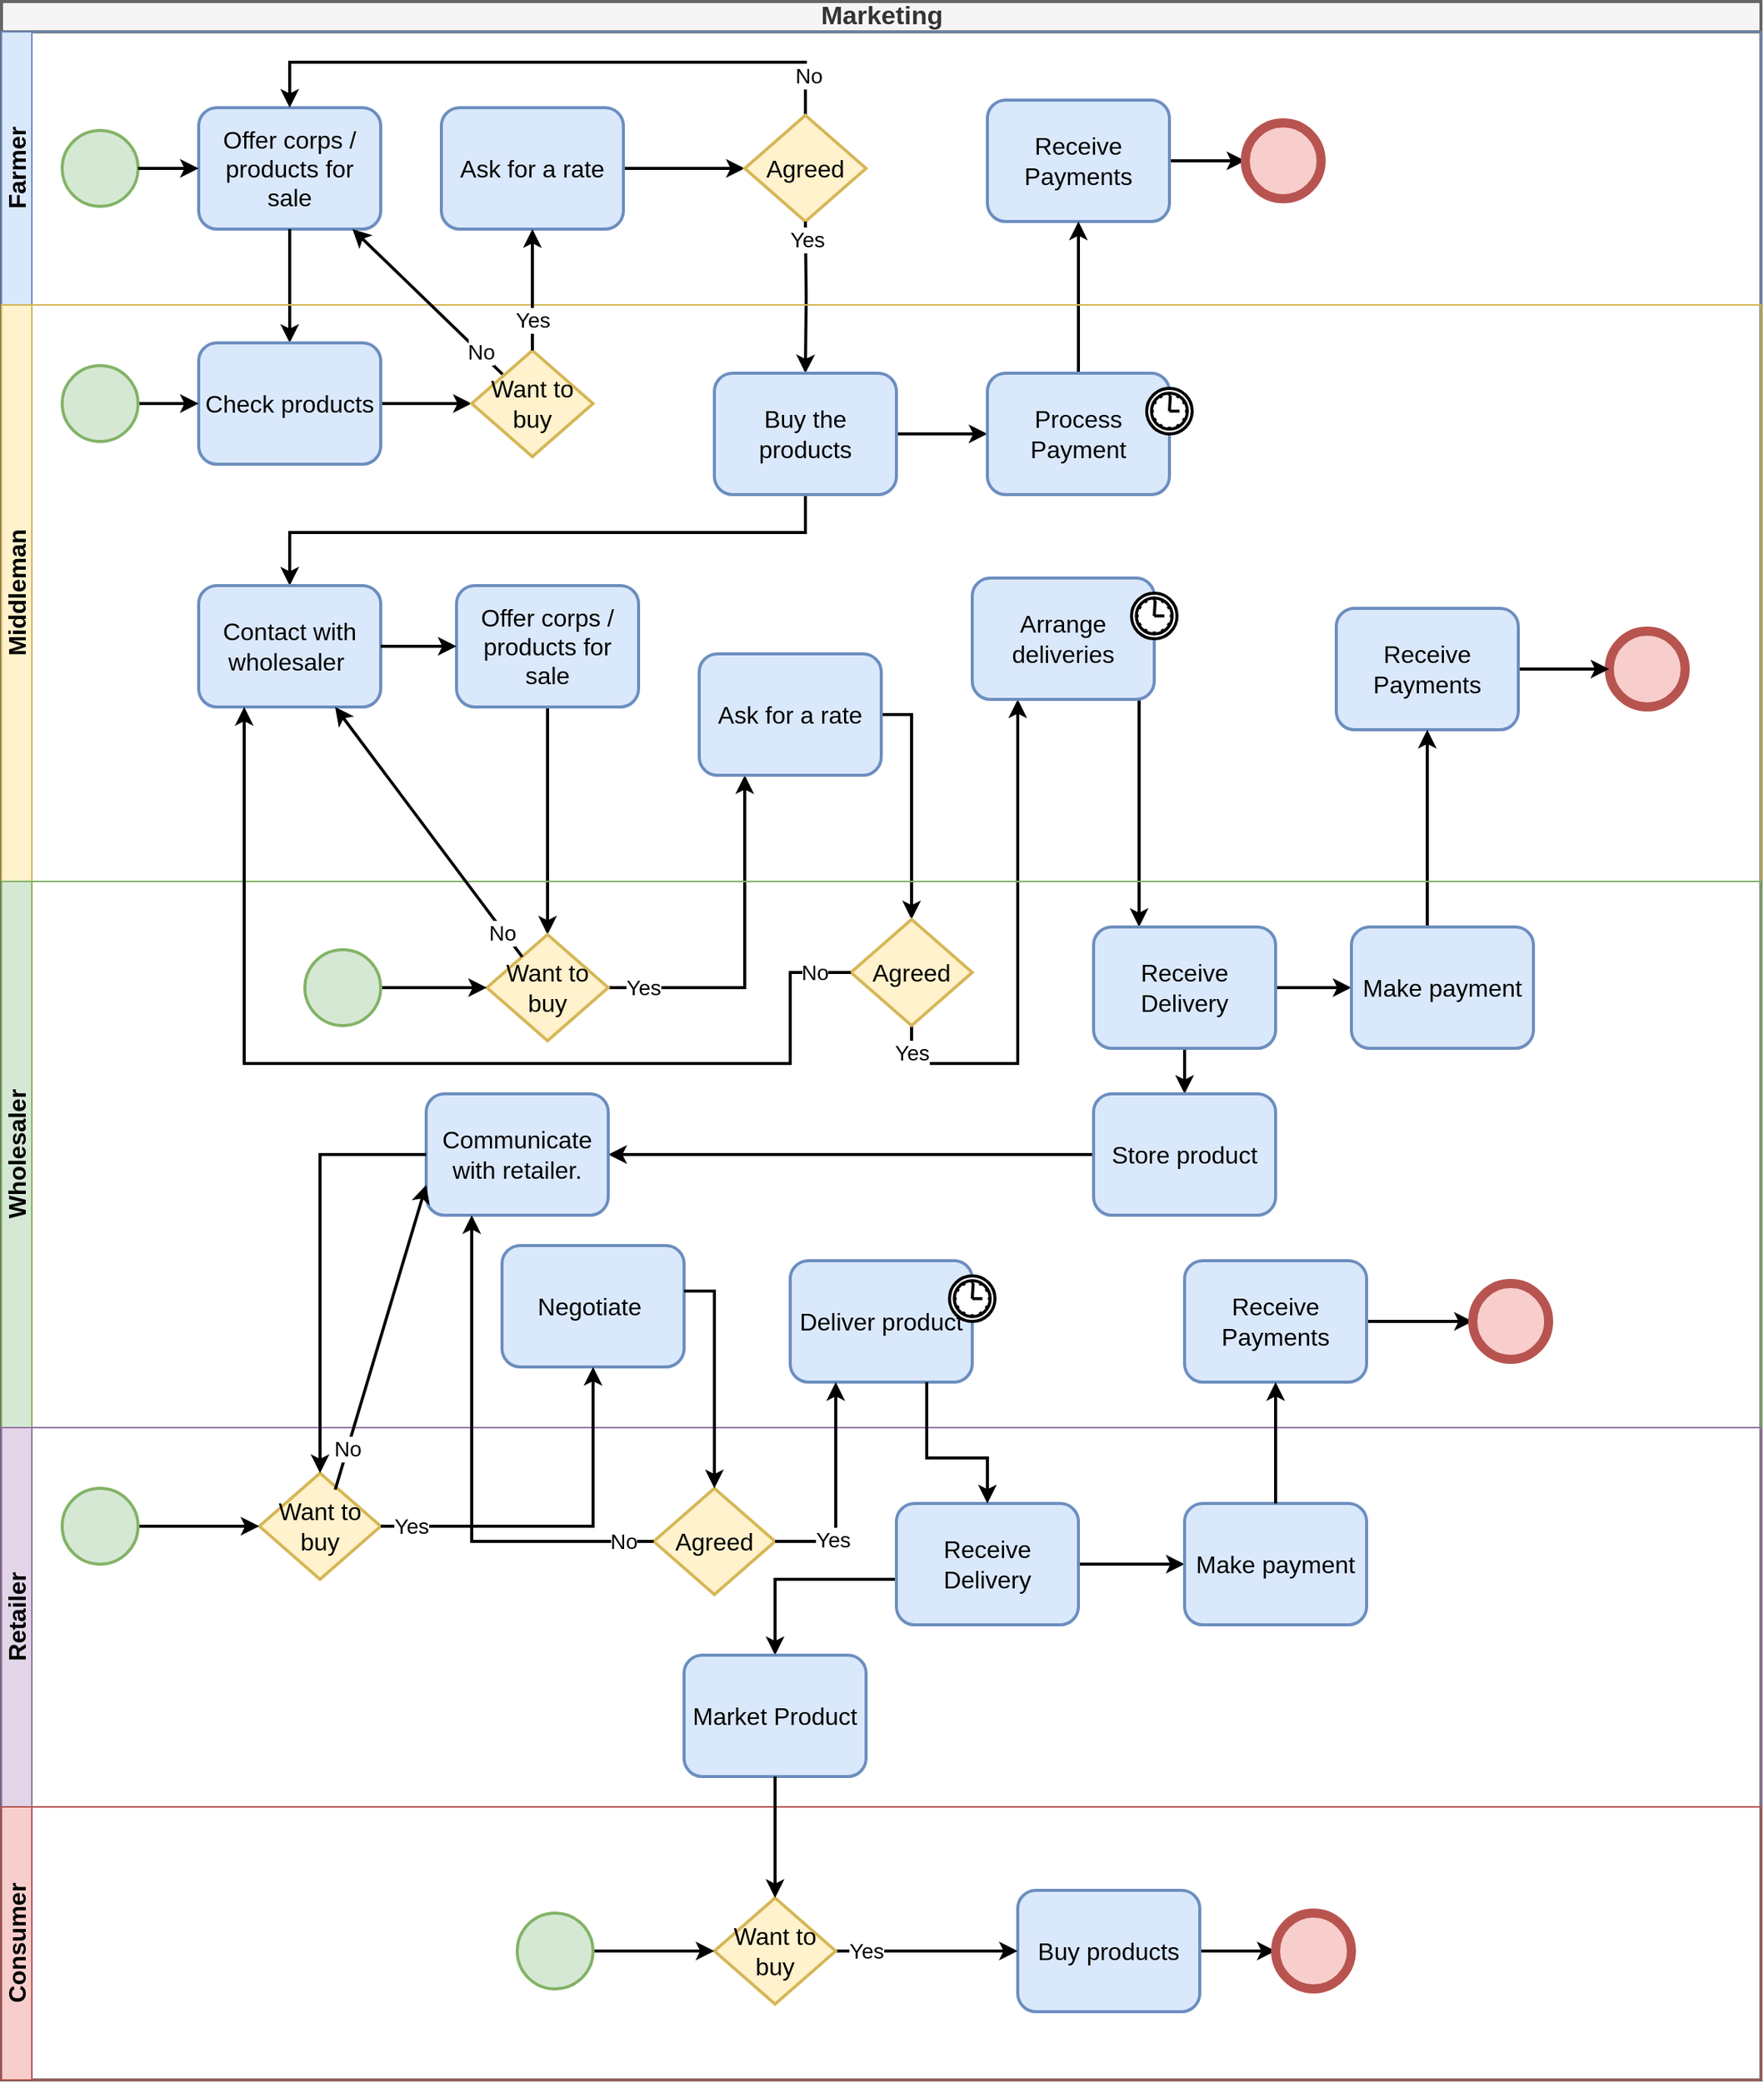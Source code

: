 <mxfile version="14.4.3" type="device"><diagram name="Page-1" id="2a216829-ef6e-dabb-86c1-c78162f3ba2b"><mxGraphModel dx="854" dy="1008" grid="1" gridSize="10" guides="1" tooltips="1" connect="1" arrows="1" fold="1" page="1" pageScale="1" pageWidth="850" pageHeight="1100" background="#ffffff" math="0" shadow="0"><root><mxCell id="0"/><mxCell id="1" parent="0"/><mxCell id="XtdyGJhc6lUdPEZVzXFs-5" value="Marketing" style="swimlane;html=1;childLayout=stackLayout;resizeParent=1;resizeParentMax=0;horizontal=1;startSize=20;horizontalStack=0;strokeWidth=2;fontSize=17;fillColor=#f5f5f5;strokeColor=#666666;fontColor=#333333;" parent="1" vertex="1"><mxGeometry x="1310" y="180" width="1160" height="1370" as="geometry"/></mxCell><mxCell id="XtdyGJhc6lUdPEZVzXFs-6" value="Farmer" style="swimlane;html=1;startSize=20;horizontal=0;fontSize=16;fillColor=#dae8fc;strokeColor=#6c8ebf;" parent="XtdyGJhc6lUdPEZVzXFs-5" vertex="1"><mxGeometry y="20" width="1160" height="180" as="geometry"/></mxCell><mxCell id="XtdyGJhc6lUdPEZVzXFs-9" value="" style="shape=mxgraph.bpmn.shape;html=1;verticalLabelPosition=bottom;labelBackgroundColor=#ffffff;verticalAlign=top;perimeter=ellipsePerimeter;outline=standard;symbol=general;fontSize=16;strokeWidth=2;fillColor=#d5e8d4;strokeColor=#82b366;" parent="XtdyGJhc6lUdPEZVzXFs-6" vertex="1"><mxGeometry x="40" y="65" width="50" height="50" as="geometry"/></mxCell><mxCell id="XtdyGJhc6lUdPEZVzXFs-10" value="Offer corps / products for sale" style="shape=ext;rounded=1;html=1;whiteSpace=wrap;fontSize=16;strokeWidth=2;fillColor=#dae8fc;strokeColor=#6c8ebf;" parent="XtdyGJhc6lUdPEZVzXFs-6" vertex="1"><mxGeometry x="130" y="50" width="120" height="80" as="geometry"/></mxCell><mxCell id="XtdyGJhc6lUdPEZVzXFs-11" style="edgeStyle=orthogonalEdgeStyle;rounded=0;html=1;jettySize=auto;orthogonalLoop=1;fontSize=16;strokeWidth=2;" parent="XtdyGJhc6lUdPEZVzXFs-6" source="XtdyGJhc6lUdPEZVzXFs-9" target="XtdyGJhc6lUdPEZVzXFs-10" edge="1"><mxGeometry relative="1" as="geometry"/></mxCell><mxCell id="XtdyGJhc6lUdPEZVzXFs-27" style="edgeStyle=orthogonalEdgeStyle;rounded=0;orthogonalLoop=1;jettySize=auto;html=1;entryX=0;entryY=0.5;entryDx=0;entryDy=0;strokeWidth=2;fontSize=16;" parent="XtdyGJhc6lUdPEZVzXFs-6" source="XtdyGJhc6lUdPEZVzXFs-22" target="XtdyGJhc6lUdPEZVzXFs-25" edge="1"><mxGeometry relative="1" as="geometry"/></mxCell><mxCell id="XtdyGJhc6lUdPEZVzXFs-22" value="Ask for a rate" style="shape=ext;rounded=1;html=1;whiteSpace=wrap;fontSize=16;strokeWidth=2;fillColor=#dae8fc;strokeColor=#6c8ebf;" parent="XtdyGJhc6lUdPEZVzXFs-6" vertex="1"><mxGeometry x="290" y="50" width="120" height="80" as="geometry"/></mxCell><mxCell id="J5qdT_QYjY92eZcWAvZf-13" style="edgeStyle=orthogonalEdgeStyle;rounded=0;orthogonalLoop=1;jettySize=auto;html=1;strokeWidth=2;fontSize=14;" edge="1" parent="XtdyGJhc6lUdPEZVzXFs-6" source="XtdyGJhc6lUdPEZVzXFs-25" target="XtdyGJhc6lUdPEZVzXFs-10"><mxGeometry relative="1" as="geometry"><Array as="points"><mxPoint x="530" y="20"/><mxPoint x="190" y="20"/></Array></mxGeometry></mxCell><mxCell id="J5qdT_QYjY92eZcWAvZf-14" value="No" style="edgeLabel;html=1;align=center;verticalAlign=middle;resizable=0;points=[];fontSize=14;" vertex="1" connectable="0" parent="J5qdT_QYjY92eZcWAvZf-13"><mxGeometry x="-0.872" y="-2" relative="1" as="geometry"><mxPoint as="offset"/></mxGeometry></mxCell><mxCell id="XtdyGJhc6lUdPEZVzXFs-25" value="Agreed" style="shape=hexagon;whiteSpace=wrap;html=1;perimeter=hexagonPerimeter;fontSize=16;strokeWidth=2;fillColor=#fff2cc;strokeColor=#d6b656;size=0.5;" parent="XtdyGJhc6lUdPEZVzXFs-6" vertex="1"><mxGeometry x="490" y="55" width="80" height="70" as="geometry"/></mxCell><mxCell id="XtdyGJhc6lUdPEZVzXFs-39" style="edgeStyle=orthogonalEdgeStyle;rounded=0;orthogonalLoop=1;jettySize=auto;html=1;entryX=0;entryY=0.5;entryDx=0;entryDy=0;strokeWidth=2;fontSize=16;" parent="XtdyGJhc6lUdPEZVzXFs-6" source="XtdyGJhc6lUdPEZVzXFs-36" target="XtdyGJhc6lUdPEZVzXFs-38" edge="1"><mxGeometry relative="1" as="geometry"/></mxCell><mxCell id="XtdyGJhc6lUdPEZVzXFs-36" value="Receive Payments" style="shape=ext;rounded=1;html=1;whiteSpace=wrap;fontSize=16;strokeWidth=2;fillColor=#dae8fc;strokeColor=#6c8ebf;" parent="XtdyGJhc6lUdPEZVzXFs-6" vertex="1"><mxGeometry x="650" y="45" width="120" height="80" as="geometry"/></mxCell><mxCell id="XtdyGJhc6lUdPEZVzXFs-38" value="" style="shape=mxgraph.bpmn.shape;html=1;verticalLabelPosition=bottom;labelBackgroundColor=#ffffff;verticalAlign=top;perimeter=ellipsePerimeter;outline=end;symbol=general;fontSize=16;strokeWidth=2;fillColor=#f8cecc;strokeColor=#b85450;" parent="XtdyGJhc6lUdPEZVzXFs-6" vertex="1"><mxGeometry x="820" y="60.0" width="50" height="50" as="geometry"/></mxCell><mxCell id="XtdyGJhc6lUdPEZVzXFs-21" style="edgeStyle=orthogonalEdgeStyle;rounded=0;orthogonalLoop=1;jettySize=auto;html=1;entryX=0.5;entryY=0;entryDx=0;entryDy=0;strokeWidth=2;fontSize=16;" parent="XtdyGJhc6lUdPEZVzXFs-5" source="XtdyGJhc6lUdPEZVzXFs-10" target="XtdyGJhc6lUdPEZVzXFs-14" edge="1"><mxGeometry relative="1" as="geometry"/></mxCell><mxCell id="XtdyGJhc6lUdPEZVzXFs-29" style="edgeStyle=orthogonalEdgeStyle;rounded=0;orthogonalLoop=1;jettySize=auto;html=1;strokeWidth=2;fontSize=16;" parent="XtdyGJhc6lUdPEZVzXFs-5" target="XtdyGJhc6lUdPEZVzXFs-28" edge="1"><mxGeometry relative="1" as="geometry"><mxPoint x="530" y="145" as="sourcePoint"/></mxGeometry></mxCell><mxCell id="J5qdT_QYjY92eZcWAvZf-12" value="Yes" style="edgeLabel;html=1;align=center;verticalAlign=middle;resizable=0;points=[];fontSize=14;" vertex="1" connectable="0" parent="XtdyGJhc6lUdPEZVzXFs-29"><mxGeometry x="-0.767" y="1" relative="1" as="geometry"><mxPoint as="offset"/></mxGeometry></mxCell><mxCell id="XtdyGJhc6lUdPEZVzXFs-37" style="edgeStyle=orthogonalEdgeStyle;rounded=0;orthogonalLoop=1;jettySize=auto;html=1;entryX=0.5;entryY=1;entryDx=0;entryDy=0;strokeWidth=2;fontSize=16;" parent="XtdyGJhc6lUdPEZVzXFs-5" source="XtdyGJhc6lUdPEZVzXFs-30" target="XtdyGJhc6lUdPEZVzXFs-36" edge="1"><mxGeometry relative="1" as="geometry"/></mxCell><mxCell id="XtdyGJhc6lUdPEZVzXFs-132" style="edgeStyle=orthogonalEdgeStyle;rounded=0;orthogonalLoop=1;jettySize=auto;html=1;strokeWidth=2;fontSize=16;" parent="XtdyGJhc6lUdPEZVzXFs-5" source="XtdyGJhc6lUdPEZVzXFs-137" target="XtdyGJhc6lUdPEZVzXFs-125" edge="1"><mxGeometry relative="1" as="geometry"><Array as="points"><mxPoint x="490" y="650"/></Array></mxGeometry></mxCell><mxCell id="J5qdT_QYjY92eZcWAvZf-15" value="Yes" style="edgeLabel;html=1;align=center;verticalAlign=middle;resizable=0;points=[];fontSize=14;" vertex="1" connectable="0" parent="XtdyGJhc6lUdPEZVzXFs-132"><mxGeometry x="-0.802" relative="1" as="geometry"><mxPoint as="offset"/></mxGeometry></mxCell><mxCell id="XtdyGJhc6lUdPEZVzXFs-134" style="edgeStyle=orthogonalEdgeStyle;rounded=0;orthogonalLoop=1;jettySize=auto;html=1;strokeWidth=2;fontSize=16;" parent="XtdyGJhc6lUdPEZVzXFs-5" source="XtdyGJhc6lUdPEZVzXFs-139" target="XtdyGJhc6lUdPEZVzXFs-126" edge="1"><mxGeometry relative="1" as="geometry"><mxPoint x="670" y="460" as="targetPoint"/><Array as="points"><mxPoint x="600" y="700"/><mxPoint x="670" y="700"/></Array></mxGeometry></mxCell><mxCell id="J5qdT_QYjY92eZcWAvZf-19" value="Yes" style="edgeLabel;html=1;align=center;verticalAlign=middle;resizable=0;points=[];fontSize=14;" vertex="1" connectable="0" parent="XtdyGJhc6lUdPEZVzXFs-134"><mxGeometry x="-0.894" relative="1" as="geometry"><mxPoint as="offset"/></mxGeometry></mxCell><mxCell id="XtdyGJhc6lUdPEZVzXFs-148" style="edgeStyle=orthogonalEdgeStyle;rounded=0;orthogonalLoop=1;jettySize=auto;html=1;entryX=0.5;entryY=0;entryDx=0;entryDy=0;strokeWidth=2;fontSize=16;" parent="XtdyGJhc6lUdPEZVzXFs-5" source="XtdyGJhc6lUdPEZVzXFs-124" target="XtdyGJhc6lUdPEZVzXFs-137" edge="1"><mxGeometry relative="1" as="geometry"/></mxCell><mxCell id="XtdyGJhc6lUdPEZVzXFs-149" style="edgeStyle=orthogonalEdgeStyle;rounded=0;orthogonalLoop=1;jettySize=auto;html=1;entryX=0.5;entryY=0;entryDx=0;entryDy=0;strokeWidth=2;fontSize=16;exitX=1;exitY=0.5;exitDx=0;exitDy=0;" parent="XtdyGJhc6lUdPEZVzXFs-5" source="XtdyGJhc6lUdPEZVzXFs-125" target="XtdyGJhc6lUdPEZVzXFs-139" edge="1"><mxGeometry relative="1" as="geometry"><Array as="points"><mxPoint x="600" y="470"/></Array></mxGeometry></mxCell><mxCell id="XtdyGJhc6lUdPEZVzXFs-150" style="edgeStyle=orthogonalEdgeStyle;rounded=0;orthogonalLoop=1;jettySize=auto;html=1;entryX=0.25;entryY=0;entryDx=0;entryDy=0;strokeWidth=2;fontSize=16;" parent="XtdyGJhc6lUdPEZVzXFs-5" source="XtdyGJhc6lUdPEZVzXFs-126" target="XtdyGJhc6lUdPEZVzXFs-143" edge="1"><mxGeometry relative="1" as="geometry"><Array as="points"><mxPoint x="750" y="560"/><mxPoint x="750" y="560"/></Array></mxGeometry></mxCell><mxCell id="XtdyGJhc6lUdPEZVzXFs-7" value="Middleman" style="swimlane;html=1;startSize=20;horizontal=0;fontSize=16;fillColor=#fff2cc;strokeColor=#d6b656;" parent="XtdyGJhc6lUdPEZVzXFs-5" vertex="1"><mxGeometry y="200" width="1160" height="380" as="geometry"/></mxCell><mxCell id="XtdyGJhc6lUdPEZVzXFs-20" style="edgeStyle=orthogonalEdgeStyle;rounded=0;orthogonalLoop=1;jettySize=auto;html=1;entryX=0;entryY=0.5;entryDx=0;entryDy=0;strokeWidth=2;fontSize=16;" parent="XtdyGJhc6lUdPEZVzXFs-7" source="XtdyGJhc6lUdPEZVzXFs-14" target="XtdyGJhc6lUdPEZVzXFs-15" edge="1"><mxGeometry relative="1" as="geometry"/></mxCell><mxCell id="XtdyGJhc6lUdPEZVzXFs-14" value="Check products" style="shape=ext;rounded=1;html=1;whiteSpace=wrap;fontSize=16;strokeWidth=2;fillColor=#dae8fc;strokeColor=#6c8ebf;" parent="XtdyGJhc6lUdPEZVzXFs-7" vertex="1"><mxGeometry x="130" y="25" width="120" height="80" as="geometry"/></mxCell><mxCell id="XtdyGJhc6lUdPEZVzXFs-15" value="Want to buy" style="shape=hexagon;whiteSpace=wrap;html=1;perimeter=hexagonPerimeter;fontSize=16;strokeWidth=2;fillColor=#fff2cc;strokeColor=#d6b656;size=0.5;" parent="XtdyGJhc6lUdPEZVzXFs-7" vertex="1"><mxGeometry x="310" y="30" width="80" height="70" as="geometry"/></mxCell><mxCell id="XtdyGJhc6lUdPEZVzXFs-32" style="edgeStyle=orthogonalEdgeStyle;rounded=0;orthogonalLoop=1;jettySize=auto;html=1;entryX=0;entryY=0.5;entryDx=0;entryDy=0;strokeWidth=2;fontSize=16;" parent="XtdyGJhc6lUdPEZVzXFs-7" source="XtdyGJhc6lUdPEZVzXFs-28" target="XtdyGJhc6lUdPEZVzXFs-30" edge="1"><mxGeometry relative="1" as="geometry"/></mxCell><mxCell id="XtdyGJhc6lUdPEZVzXFs-146" style="edgeStyle=orthogonalEdgeStyle;rounded=0;orthogonalLoop=1;jettySize=auto;html=1;entryX=0.5;entryY=0;entryDx=0;entryDy=0;strokeWidth=2;fontSize=16;" parent="XtdyGJhc6lUdPEZVzXFs-7" source="XtdyGJhc6lUdPEZVzXFs-28" target="XtdyGJhc6lUdPEZVzXFs-122" edge="1"><mxGeometry relative="1" as="geometry"><Array as="points"><mxPoint x="530" y="150"/><mxPoint x="190" y="150"/></Array></mxGeometry></mxCell><mxCell id="XtdyGJhc6lUdPEZVzXFs-28" value="Buy the products" style="shape=ext;rounded=1;html=1;whiteSpace=wrap;fontSize=16;strokeWidth=2;fillColor=#dae8fc;strokeColor=#6c8ebf;" parent="XtdyGJhc6lUdPEZVzXFs-7" vertex="1"><mxGeometry x="470" y="45" width="120" height="80" as="geometry"/></mxCell><mxCell id="XtdyGJhc6lUdPEZVzXFs-30" value="Process Payment" style="html=1;whiteSpace=wrap;rounded=1;fontSize=16;strokeWidth=2;fillColor=#dae8fc;strokeColor=#6c8ebf;" parent="XtdyGJhc6lUdPEZVzXFs-7" vertex="1"><mxGeometry x="650" y="45" width="120" height="80" as="geometry"/></mxCell><mxCell id="XtdyGJhc6lUdPEZVzXFs-31" value="" style="shape=mxgraph.bpmn.timer_start;perimeter=ellipsePerimeter;html=1;labelPosition=right;labelBackgroundColor=#ffffff;align=left;fontSize=16;strokeWidth=2;" parent="XtdyGJhc6lUdPEZVzXFs-30" vertex="1"><mxGeometry x="1" width="30" height="30" relative="1" as="geometry"><mxPoint x="-15" y="10" as="offset"/></mxGeometry></mxCell><mxCell id="XtdyGJhc6lUdPEZVzXFs-122" value="Contact with wholesaler&amp;nbsp;" style="shape=ext;rounded=1;html=1;whiteSpace=wrap;fontSize=16;strokeWidth=2;fillColor=#dae8fc;strokeColor=#6c8ebf;" parent="XtdyGJhc6lUdPEZVzXFs-7" vertex="1"><mxGeometry x="130" y="185" width="120" height="80" as="geometry"/></mxCell><mxCell id="XtdyGJhc6lUdPEZVzXFs-124" value="Offer corps / products for sale" style="shape=ext;rounded=1;html=1;whiteSpace=wrap;fontSize=16;strokeWidth=2;fillColor=#dae8fc;strokeColor=#6c8ebf;" parent="XtdyGJhc6lUdPEZVzXFs-7" vertex="1"><mxGeometry x="300" y="185" width="120" height="80" as="geometry"/></mxCell><mxCell id="XtdyGJhc6lUdPEZVzXFs-121" style="edgeStyle=orthogonalEdgeStyle;rounded=0;orthogonalLoop=1;jettySize=auto;html=1;entryX=0;entryY=0.5;entryDx=0;entryDy=0;strokeWidth=2;fontSize=16;" parent="XtdyGJhc6lUdPEZVzXFs-7" source="XtdyGJhc6lUdPEZVzXFs-122" target="XtdyGJhc6lUdPEZVzXFs-124" edge="1"><mxGeometry relative="1" as="geometry"/></mxCell><mxCell id="XtdyGJhc6lUdPEZVzXFs-125" value="Ask for a rate" style="shape=ext;rounded=1;html=1;whiteSpace=wrap;fontSize=16;strokeWidth=2;fillColor=#dae8fc;strokeColor=#6c8ebf;" parent="XtdyGJhc6lUdPEZVzXFs-7" vertex="1"><mxGeometry x="460" y="230" width="120" height="80" as="geometry"/></mxCell><mxCell id="XtdyGJhc6lUdPEZVzXFs-126" value="Arrange deliveries" style="html=1;whiteSpace=wrap;rounded=1;fontSize=16;strokeWidth=2;fillColor=#dae8fc;strokeColor=#6c8ebf;" parent="XtdyGJhc6lUdPEZVzXFs-7" vertex="1"><mxGeometry x="640" y="180" width="120" height="80" as="geometry"/></mxCell><mxCell id="XtdyGJhc6lUdPEZVzXFs-127" value="" style="shape=mxgraph.bpmn.timer_start;perimeter=ellipsePerimeter;html=1;labelPosition=right;labelBackgroundColor=#ffffff;align=left;fontSize=16;strokeWidth=2;" parent="XtdyGJhc6lUdPEZVzXFs-126" vertex="1"><mxGeometry x="1" width="30" height="30" relative="1" as="geometry"><mxPoint x="-15" y="10" as="offset"/></mxGeometry></mxCell><mxCell id="XtdyGJhc6lUdPEZVzXFs-128" value="" style="shape=mxgraph.bpmn.shape;html=1;verticalLabelPosition=bottom;labelBackgroundColor=#ffffff;verticalAlign=top;perimeter=ellipsePerimeter;outline=end;symbol=general;fontSize=16;strokeWidth=2;fillColor=#f8cecc;strokeColor=#b85450;" parent="XtdyGJhc6lUdPEZVzXFs-7" vertex="1"><mxGeometry x="1060" y="215" width="50" height="50" as="geometry"/></mxCell><mxCell id="XtdyGJhc6lUdPEZVzXFs-129" style="edgeStyle=orthogonalEdgeStyle;rounded=0;orthogonalLoop=1;jettySize=auto;html=1;entryX=0;entryY=0.5;entryDx=0;entryDy=0;strokeWidth=2;fontSize=16;" parent="XtdyGJhc6lUdPEZVzXFs-7" source="XtdyGJhc6lUdPEZVzXFs-130" target="XtdyGJhc6lUdPEZVzXFs-128" edge="1"><mxGeometry relative="1" as="geometry"/></mxCell><mxCell id="XtdyGJhc6lUdPEZVzXFs-130" value="Receive Payments" style="shape=ext;rounded=1;html=1;whiteSpace=wrap;fontSize=16;strokeWidth=2;fillColor=#dae8fc;strokeColor=#6c8ebf;" parent="XtdyGJhc6lUdPEZVzXFs-7" vertex="1"><mxGeometry x="880" y="200" width="120" height="80" as="geometry"/></mxCell><mxCell id="sIbAh8fs8oYFJlbQFNtZ-2" style="edgeStyle=orthogonalEdgeStyle;rounded=0;orthogonalLoop=1;jettySize=auto;html=1;entryX=0;entryY=0.5;entryDx=0;entryDy=0;strokeWidth=2;" parent="XtdyGJhc6lUdPEZVzXFs-7" source="sIbAh8fs8oYFJlbQFNtZ-1" target="XtdyGJhc6lUdPEZVzXFs-14" edge="1"><mxGeometry relative="1" as="geometry"/></mxCell><mxCell id="sIbAh8fs8oYFJlbQFNtZ-1" value="" style="shape=mxgraph.bpmn.shape;html=1;verticalLabelPosition=bottom;labelBackgroundColor=#ffffff;verticalAlign=top;perimeter=ellipsePerimeter;outline=standard;symbol=general;fontSize=16;strokeWidth=2;fillColor=#d5e8d4;strokeColor=#82b366;" parent="XtdyGJhc6lUdPEZVzXFs-7" vertex="1"><mxGeometry x="40" y="40" width="50" height="50" as="geometry"/></mxCell><mxCell id="XtdyGJhc6lUdPEZVzXFs-152" style="edgeStyle=orthogonalEdgeStyle;rounded=0;orthogonalLoop=1;jettySize=auto;html=1;entryX=0.5;entryY=1;entryDx=0;entryDy=0;strokeWidth=2;fontSize=16;" parent="XtdyGJhc6lUdPEZVzXFs-5" target="XtdyGJhc6lUdPEZVzXFs-130" edge="1"><mxGeometry relative="1" as="geometry"><mxPoint x="940" y="610" as="sourcePoint"/><Array as="points"><mxPoint x="940" y="610"/></Array></mxGeometry></mxCell><mxCell id="XtdyGJhc6lUdPEZVzXFs-110" value="Wholesaler" style="swimlane;html=1;startSize=20;horizontal=0;fontSize=16;fillColor=#d5e8d4;strokeColor=#82b366;" parent="XtdyGJhc6lUdPEZVzXFs-5" vertex="1"><mxGeometry y="580" width="1160" height="360" as="geometry"/></mxCell><mxCell id="XtdyGJhc6lUdPEZVzXFs-137" value="Want to buy" style="shape=hexagon;whiteSpace=wrap;html=1;perimeter=hexagonPerimeter;fontSize=16;strokeWidth=2;fillColor=#fff2cc;strokeColor=#d6b656;size=0.5;" parent="XtdyGJhc6lUdPEZVzXFs-110" vertex="1"><mxGeometry x="320" y="35" width="80" height="70" as="geometry"/></mxCell><mxCell id="XtdyGJhc6lUdPEZVzXFs-139" value="Agreed" style="shape=hexagon;whiteSpace=wrap;html=1;perimeter=hexagonPerimeter;fontSize=16;strokeWidth=2;fillColor=#fff2cc;strokeColor=#d6b656;size=0.5;" parent="XtdyGJhc6lUdPEZVzXFs-110" vertex="1"><mxGeometry x="560" y="25" width="80" height="70" as="geometry"/></mxCell><mxCell id="XtdyGJhc6lUdPEZVzXFs-151" style="edgeStyle=orthogonalEdgeStyle;rounded=0;orthogonalLoop=1;jettySize=auto;html=1;entryX=0;entryY=0.5;entryDx=0;entryDy=0;strokeWidth=2;fontSize=16;" parent="XtdyGJhc6lUdPEZVzXFs-110" source="XtdyGJhc6lUdPEZVzXFs-143" target="XtdyGJhc6lUdPEZVzXFs-144" edge="1"><mxGeometry relative="1" as="geometry"/></mxCell><mxCell id="XtdyGJhc6lUdPEZVzXFs-154" style="edgeStyle=orthogonalEdgeStyle;rounded=0;orthogonalLoop=1;jettySize=auto;html=1;entryX=0.5;entryY=0;entryDx=0;entryDy=0;strokeWidth=2;fontSize=16;" parent="XtdyGJhc6lUdPEZVzXFs-110" source="XtdyGJhc6lUdPEZVzXFs-143" target="XtdyGJhc6lUdPEZVzXFs-153" edge="1"><mxGeometry relative="1" as="geometry"/></mxCell><mxCell id="XtdyGJhc6lUdPEZVzXFs-143" value="Receive Delivery" style="shape=ext;rounded=1;html=1;whiteSpace=wrap;fontSize=16;strokeWidth=2;fillColor=#dae8fc;strokeColor=#6c8ebf;" parent="XtdyGJhc6lUdPEZVzXFs-110" vertex="1"><mxGeometry x="720" y="30" width="120" height="80" as="geometry"/></mxCell><mxCell id="XtdyGJhc6lUdPEZVzXFs-144" value="Make payment" style="shape=ext;rounded=1;html=1;whiteSpace=wrap;fontSize=16;strokeWidth=2;fillColor=#dae8fc;strokeColor=#6c8ebf;" parent="XtdyGJhc6lUdPEZVzXFs-110" vertex="1"><mxGeometry x="890" y="30" width="120" height="80" as="geometry"/></mxCell><mxCell id="XtdyGJhc6lUdPEZVzXFs-171" style="edgeStyle=orthogonalEdgeStyle;rounded=0;orthogonalLoop=1;jettySize=auto;html=1;strokeWidth=2;fontSize=16;" parent="XtdyGJhc6lUdPEZVzXFs-110" source="XtdyGJhc6lUdPEZVzXFs-153" target="XtdyGJhc6lUdPEZVzXFs-165" edge="1"><mxGeometry relative="1" as="geometry"/></mxCell><mxCell id="XtdyGJhc6lUdPEZVzXFs-153" value="Store product" style="shape=ext;rounded=1;html=1;whiteSpace=wrap;fontSize=16;strokeWidth=2;fillColor=#dae8fc;strokeColor=#6c8ebf;" parent="XtdyGJhc6lUdPEZVzXFs-110" vertex="1"><mxGeometry x="720" y="140" width="120" height="80" as="geometry"/></mxCell><mxCell id="XtdyGJhc6lUdPEZVzXFs-165" value="Communicate with retailer." style="shape=ext;rounded=1;html=1;whiteSpace=wrap;fontSize=16;strokeWidth=2;fillColor=#dae8fc;strokeColor=#6c8ebf;" parent="XtdyGJhc6lUdPEZVzXFs-110" vertex="1"><mxGeometry x="280" y="140" width="120" height="80" as="geometry"/></mxCell><mxCell id="XtdyGJhc6lUdPEZVzXFs-175" value="&lt;span style=&quot;font-size: 12.0pt ; line-height: 107% ; font-family: &amp;#34;arial&amp;#34; , sans-serif&quot;&gt;Negotiate&amp;nbsp;&lt;/span&gt;" style="shape=ext;rounded=1;html=1;whiteSpace=wrap;fontSize=16;strokeWidth=2;fillColor=#dae8fc;strokeColor=#6c8ebf;" parent="XtdyGJhc6lUdPEZVzXFs-110" vertex="1"><mxGeometry x="330" y="240" width="120" height="80" as="geometry"/></mxCell><mxCell id="XtdyGJhc6lUdPEZVzXFs-182" value="Deliver product" style="html=1;whiteSpace=wrap;rounded=1;fontSize=16;strokeWidth=2;fillColor=#dae8fc;strokeColor=#6c8ebf;" parent="XtdyGJhc6lUdPEZVzXFs-110" vertex="1"><mxGeometry x="520" y="250" width="120" height="80" as="geometry"/></mxCell><mxCell id="XtdyGJhc6lUdPEZVzXFs-183" value="" style="shape=mxgraph.bpmn.timer_start;perimeter=ellipsePerimeter;html=1;labelPosition=right;labelBackgroundColor=#ffffff;align=left;fontSize=16;strokeWidth=2;" parent="XtdyGJhc6lUdPEZVzXFs-182" vertex="1"><mxGeometry x="1" width="30" height="30" relative="1" as="geometry"><mxPoint x="-15" y="10" as="offset"/></mxGeometry></mxCell><mxCell id="XtdyGJhc6lUdPEZVzXFs-192" style="edgeStyle=orthogonalEdgeStyle;rounded=0;orthogonalLoop=1;jettySize=auto;html=1;entryX=0;entryY=0.5;entryDx=0;entryDy=0;strokeWidth=2;fontSize=16;" parent="XtdyGJhc6lUdPEZVzXFs-110" source="XtdyGJhc6lUdPEZVzXFs-188" target="XtdyGJhc6lUdPEZVzXFs-187" edge="1"><mxGeometry relative="1" as="geometry"/></mxCell><mxCell id="XtdyGJhc6lUdPEZVzXFs-188" value="Receive Payments" style="shape=ext;rounded=1;html=1;whiteSpace=wrap;fontSize=16;strokeWidth=2;fillColor=#dae8fc;strokeColor=#6c8ebf;" parent="XtdyGJhc6lUdPEZVzXFs-110" vertex="1"><mxGeometry x="780" y="250" width="120" height="80" as="geometry"/></mxCell><mxCell id="XtdyGJhc6lUdPEZVzXFs-187" value="" style="shape=mxgraph.bpmn.shape;html=1;verticalLabelPosition=bottom;labelBackgroundColor=#ffffff;verticalAlign=top;perimeter=ellipsePerimeter;outline=end;symbol=general;fontSize=16;strokeWidth=2;fillColor=#f8cecc;strokeColor=#b85450;" parent="XtdyGJhc6lUdPEZVzXFs-110" vertex="1"><mxGeometry x="970" y="265" width="50" height="50" as="geometry"/></mxCell><mxCell id="sIbAh8fs8oYFJlbQFNtZ-3" style="edgeStyle=orthogonalEdgeStyle;rounded=0;orthogonalLoop=1;jettySize=auto;html=1;entryX=0;entryY=0.5;entryDx=0;entryDy=0;strokeWidth=2;" parent="XtdyGJhc6lUdPEZVzXFs-110" source="sIbAh8fs8oYFJlbQFNtZ-4" target="XtdyGJhc6lUdPEZVzXFs-137" edge="1"><mxGeometry relative="1" as="geometry"><mxPoint x="160" y="70" as="targetPoint"/></mxGeometry></mxCell><mxCell id="sIbAh8fs8oYFJlbQFNtZ-4" value="" style="shape=mxgraph.bpmn.shape;html=1;verticalLabelPosition=bottom;labelBackgroundColor=#ffffff;verticalAlign=top;perimeter=ellipsePerimeter;outline=standard;symbol=general;fontSize=16;strokeWidth=2;fillColor=#d5e8d4;strokeColor=#82b366;" parent="XtdyGJhc6lUdPEZVzXFs-110" vertex="1"><mxGeometry x="200" y="45" width="50" height="50" as="geometry"/></mxCell><mxCell id="XtdyGJhc6lUdPEZVzXFs-155" value="Retailer" style="swimlane;html=1;startSize=20;horizontal=0;fontSize=16;fillColor=#e1d5e7;strokeColor=#9673a6;" parent="XtdyGJhc6lUdPEZVzXFs-5" vertex="1"><mxGeometry y="940" width="1160" height="250" as="geometry"/></mxCell><mxCell id="XtdyGJhc6lUdPEZVzXFs-172" value="Want to buy" style="shape=hexagon;whiteSpace=wrap;html=1;perimeter=hexagonPerimeter;fontSize=16;strokeWidth=2;fillColor=#fff2cc;strokeColor=#d6b656;size=0.5;" parent="XtdyGJhc6lUdPEZVzXFs-155" vertex="1"><mxGeometry x="170" y="30" width="80" height="70" as="geometry"/></mxCell><mxCell id="XtdyGJhc6lUdPEZVzXFs-177" value="Agreed" style="shape=hexagon;whiteSpace=wrap;html=1;perimeter=hexagonPerimeter;fontSize=16;strokeWidth=2;fillColor=#fff2cc;strokeColor=#d6b656;size=0.5;" parent="XtdyGJhc6lUdPEZVzXFs-155" vertex="1"><mxGeometry x="430" y="40" width="80" height="70" as="geometry"/></mxCell><mxCell id="XtdyGJhc6lUdPEZVzXFs-190" style="edgeStyle=orthogonalEdgeStyle;rounded=0;orthogonalLoop=1;jettySize=auto;html=1;entryX=0;entryY=0.5;entryDx=0;entryDy=0;strokeWidth=2;fontSize=16;" parent="XtdyGJhc6lUdPEZVzXFs-155" source="XtdyGJhc6lUdPEZVzXFs-184" target="XtdyGJhc6lUdPEZVzXFs-189" edge="1"><mxGeometry relative="1" as="geometry"/></mxCell><mxCell id="XtdyGJhc6lUdPEZVzXFs-194" style="edgeStyle=orthogonalEdgeStyle;rounded=0;orthogonalLoop=1;jettySize=auto;html=1;entryX=0.5;entryY=0;entryDx=0;entryDy=0;strokeWidth=2;fontSize=16;" parent="XtdyGJhc6lUdPEZVzXFs-155" source="XtdyGJhc6lUdPEZVzXFs-184" target="XtdyGJhc6lUdPEZVzXFs-193" edge="1"><mxGeometry relative="1" as="geometry"><Array as="points"><mxPoint x="510" y="100"/></Array></mxGeometry></mxCell><mxCell id="XtdyGJhc6lUdPEZVzXFs-184" value="Receive Delivery" style="shape=ext;rounded=1;html=1;whiteSpace=wrap;fontSize=16;strokeWidth=2;fillColor=#dae8fc;strokeColor=#6c8ebf;" parent="XtdyGJhc6lUdPEZVzXFs-155" vertex="1"><mxGeometry x="590" y="50" width="120" height="80" as="geometry"/></mxCell><mxCell id="XtdyGJhc6lUdPEZVzXFs-189" value="Make payment" style="shape=ext;rounded=1;html=1;whiteSpace=wrap;fontSize=16;strokeWidth=2;fillColor=#dae8fc;strokeColor=#6c8ebf;" parent="XtdyGJhc6lUdPEZVzXFs-155" vertex="1"><mxGeometry x="780" y="50" width="120" height="80" as="geometry"/></mxCell><mxCell id="XtdyGJhc6lUdPEZVzXFs-193" value="Market Product" style="shape=ext;rounded=1;html=1;whiteSpace=wrap;fontSize=16;strokeWidth=2;fillColor=#dae8fc;strokeColor=#6c8ebf;" parent="XtdyGJhc6lUdPEZVzXFs-155" vertex="1"><mxGeometry x="450" y="150" width="120" height="80" as="geometry"/></mxCell><mxCell id="sIbAh8fs8oYFJlbQFNtZ-5" style="edgeStyle=orthogonalEdgeStyle;rounded=0;orthogonalLoop=1;jettySize=auto;html=1;entryX=0;entryY=0.5;entryDx=0;entryDy=0;strokeWidth=2;" parent="XtdyGJhc6lUdPEZVzXFs-155" source="sIbAh8fs8oYFJlbQFNtZ-6" target="XtdyGJhc6lUdPEZVzXFs-172" edge="1"><mxGeometry relative="1" as="geometry"><mxPoint x="170" y="75" as="targetPoint"/></mxGeometry></mxCell><mxCell id="sIbAh8fs8oYFJlbQFNtZ-6" value="" style="shape=mxgraph.bpmn.shape;html=1;verticalLabelPosition=bottom;labelBackgroundColor=#ffffff;verticalAlign=top;perimeter=ellipsePerimeter;outline=standard;symbol=general;fontSize=16;strokeWidth=2;fillColor=#d5e8d4;strokeColor=#82b366;" parent="XtdyGJhc6lUdPEZVzXFs-155" vertex="1"><mxGeometry x="40" y="40" width="50" height="50" as="geometry"/></mxCell><mxCell id="XtdyGJhc6lUdPEZVzXFs-166" value="Consumer" style="swimlane;html=1;startSize=20;horizontal=0;fontSize=16;fillColor=#f8cecc;strokeColor=#b85450;" parent="XtdyGJhc6lUdPEZVzXFs-5" vertex="1"><mxGeometry y="1190" width="1160" height="180" as="geometry"/></mxCell><mxCell id="XtdyGJhc6lUdPEZVzXFs-169" style="edgeStyle=orthogonalEdgeStyle;rounded=0;orthogonalLoop=1;jettySize=auto;html=1;entryX=0;entryY=0.5;entryDx=0;entryDy=0;strokeWidth=2;fontSize=16;" parent="XtdyGJhc6lUdPEZVzXFs-166" source="XtdyGJhc6lUdPEZVzXFs-167" target="XtdyGJhc6lUdPEZVzXFs-168" edge="1"><mxGeometry relative="1" as="geometry"/></mxCell><mxCell id="XtdyGJhc6lUdPEZVzXFs-167" value="Buy products" style="shape=ext;rounded=1;html=1;whiteSpace=wrap;fontSize=16;strokeWidth=2;fillColor=#dae8fc;strokeColor=#6c8ebf;" parent="XtdyGJhc6lUdPEZVzXFs-166" vertex="1"><mxGeometry x="670" y="55" width="120" height="80" as="geometry"/></mxCell><mxCell id="XtdyGJhc6lUdPEZVzXFs-168" value="" style="shape=mxgraph.bpmn.shape;html=1;verticalLabelPosition=bottom;labelBackgroundColor=#ffffff;verticalAlign=top;perimeter=ellipsePerimeter;outline=end;symbol=general;fontSize=16;strokeWidth=2;fillColor=#f8cecc;strokeColor=#b85450;" parent="XtdyGJhc6lUdPEZVzXFs-166" vertex="1"><mxGeometry x="840" y="70" width="50" height="50" as="geometry"/></mxCell><mxCell id="XtdyGJhc6lUdPEZVzXFs-198" style="edgeStyle=orthogonalEdgeStyle;rounded=0;orthogonalLoop=1;jettySize=auto;html=1;entryX=0;entryY=0.5;entryDx=0;entryDy=0;strokeWidth=2;fontSize=16;" parent="XtdyGJhc6lUdPEZVzXFs-166" source="XtdyGJhc6lUdPEZVzXFs-195" target="XtdyGJhc6lUdPEZVzXFs-167" edge="1"><mxGeometry relative="1" as="geometry"/></mxCell><mxCell id="J5qdT_QYjY92eZcWAvZf-27" value="Yes" style="edgeLabel;html=1;align=center;verticalAlign=middle;resizable=0;points=[];fontSize=14;" vertex="1" connectable="0" parent="XtdyGJhc6lUdPEZVzXFs-198"><mxGeometry x="-0.722" y="-2" relative="1" as="geometry"><mxPoint x="3.26" y="-2" as="offset"/></mxGeometry></mxCell><mxCell id="XtdyGJhc6lUdPEZVzXFs-195" value="Want to buy" style="shape=hexagon;whiteSpace=wrap;html=1;perimeter=hexagonPerimeter;fontSize=16;strokeWidth=2;fillColor=#fff2cc;strokeColor=#d6b656;size=0.5;" parent="XtdyGJhc6lUdPEZVzXFs-166" vertex="1"><mxGeometry x="470" y="60" width="80" height="70" as="geometry"/></mxCell><mxCell id="sIbAh8fs8oYFJlbQFNtZ-7" style="edgeStyle=orthogonalEdgeStyle;rounded=0;orthogonalLoop=1;jettySize=auto;html=1;entryX=0;entryY=0.5;entryDx=0;entryDy=0;strokeWidth=2;" parent="XtdyGJhc6lUdPEZVzXFs-166" source="sIbAh8fs8oYFJlbQFNtZ-8" edge="1"><mxGeometry relative="1" as="geometry"><mxPoint x="470" y="95" as="targetPoint"/></mxGeometry></mxCell><mxCell id="sIbAh8fs8oYFJlbQFNtZ-8" value="" style="shape=mxgraph.bpmn.shape;html=1;verticalLabelPosition=bottom;labelBackgroundColor=#ffffff;verticalAlign=top;perimeter=ellipsePerimeter;outline=standard;symbol=general;fontSize=16;strokeWidth=2;fillColor=#d5e8d4;strokeColor=#82b366;" parent="XtdyGJhc6lUdPEZVzXFs-166" vertex="1"><mxGeometry x="340" y="70" width="50" height="50" as="geometry"/></mxCell><mxCell id="XtdyGJhc6lUdPEZVzXFs-170" style="edgeStyle=orthogonalEdgeStyle;rounded=0;orthogonalLoop=1;jettySize=auto;html=1;entryX=0.5;entryY=1;entryDx=0;entryDy=0;strokeWidth=2;fontSize=16;" parent="XtdyGJhc6lUdPEZVzXFs-5" source="XtdyGJhc6lUdPEZVzXFs-15" target="XtdyGJhc6lUdPEZVzXFs-22" edge="1"><mxGeometry relative="1" as="geometry"/></mxCell><mxCell id="J5qdT_QYjY92eZcWAvZf-11" value="Yes" style="edgeLabel;html=1;align=center;verticalAlign=middle;resizable=0;points=[];fontSize=14;" vertex="1" connectable="0" parent="XtdyGJhc6lUdPEZVzXFs-170"><mxGeometry x="0.214" y="1" relative="1" as="geometry"><mxPoint x="1" y="28.57" as="offset"/></mxGeometry></mxCell><mxCell id="XtdyGJhc6lUdPEZVzXFs-174" style="edgeStyle=orthogonalEdgeStyle;rounded=0;orthogonalLoop=1;jettySize=auto;html=1;strokeWidth=2;fontSize=16;entryX=0.5;entryY=0;entryDx=0;entryDy=0;" parent="XtdyGJhc6lUdPEZVzXFs-5" source="XtdyGJhc6lUdPEZVzXFs-165" target="XtdyGJhc6lUdPEZVzXFs-172" edge="1"><mxGeometry relative="1" as="geometry"><mxPoint x="210" y="850" as="targetPoint"/><Array as="points"><mxPoint x="210" y="760"/></Array></mxGeometry></mxCell><mxCell id="XtdyGJhc6lUdPEZVzXFs-176" style="edgeStyle=orthogonalEdgeStyle;rounded=0;orthogonalLoop=1;jettySize=auto;html=1;strokeWidth=2;fontSize=16;entryX=0.5;entryY=1;entryDx=0;entryDy=0;exitX=1;exitY=0.5;exitDx=0;exitDy=0;" parent="XtdyGJhc6lUdPEZVzXFs-5" source="XtdyGJhc6lUdPEZVzXFs-172" target="XtdyGJhc6lUdPEZVzXFs-175" edge="1"><mxGeometry relative="1" as="geometry"><mxPoint x="340" y="900" as="targetPoint"/><Array as="points"><mxPoint x="390" y="1005"/></Array></mxGeometry></mxCell><mxCell id="J5qdT_QYjY92eZcWAvZf-20" value="Yes" style="edgeLabel;html=1;align=center;verticalAlign=middle;resizable=0;points=[];fontSize=14;" vertex="1" connectable="0" parent="XtdyGJhc6lUdPEZVzXFs-176"><mxGeometry x="-0.646" y="1" relative="1" as="geometry"><mxPoint x="-23.33" y="1" as="offset"/></mxGeometry></mxCell><mxCell id="XtdyGJhc6lUdPEZVzXFs-179" style="edgeStyle=orthogonalEdgeStyle;rounded=0;orthogonalLoop=1;jettySize=auto;html=1;entryX=0.5;entryY=0;entryDx=0;entryDy=0;strokeWidth=2;fontSize=16;exitX=1;exitY=0.375;exitDx=0;exitDy=0;exitPerimeter=0;" parent="XtdyGJhc6lUdPEZVzXFs-5" source="XtdyGJhc6lUdPEZVzXFs-175" target="XtdyGJhc6lUdPEZVzXFs-177" edge="1"><mxGeometry relative="1" as="geometry"/></mxCell><mxCell id="XtdyGJhc6lUdPEZVzXFs-181" style="edgeStyle=orthogonalEdgeStyle;rounded=0;orthogonalLoop=1;jettySize=auto;html=1;strokeWidth=2;fontSize=16;exitX=1;exitY=0.5;exitDx=0;exitDy=0;" parent="XtdyGJhc6lUdPEZVzXFs-5" source="XtdyGJhc6lUdPEZVzXFs-177" target="XtdyGJhc6lUdPEZVzXFs-182" edge="1"><mxGeometry relative="1" as="geometry"><mxPoint x="580" y="910" as="targetPoint"/><Array as="points"><mxPoint x="550" y="1015"/></Array></mxGeometry></mxCell><mxCell id="J5qdT_QYjY92eZcWAvZf-21" value="Yes" style="edgeLabel;html=1;align=center;verticalAlign=middle;resizable=0;points=[];fontSize=14;" vertex="1" connectable="0" parent="XtdyGJhc6lUdPEZVzXFs-181"><mxGeometry x="-0.479" y="1" relative="1" as="geometry"><mxPoint as="offset"/></mxGeometry></mxCell><mxCell id="XtdyGJhc6lUdPEZVzXFs-185" style="edgeStyle=orthogonalEdgeStyle;rounded=0;orthogonalLoop=1;jettySize=auto;html=1;strokeWidth=2;fontSize=16;" parent="XtdyGJhc6lUdPEZVzXFs-5" source="XtdyGJhc6lUdPEZVzXFs-182" target="XtdyGJhc6lUdPEZVzXFs-184" edge="1"><mxGeometry relative="1" as="geometry"><Array as="points"><mxPoint x="610" y="960"/><mxPoint x="650" y="960"/></Array></mxGeometry></mxCell><mxCell id="XtdyGJhc6lUdPEZVzXFs-191" style="edgeStyle=orthogonalEdgeStyle;rounded=0;orthogonalLoop=1;jettySize=auto;html=1;entryX=0.5;entryY=1;entryDx=0;entryDy=0;strokeWidth=2;fontSize=16;" parent="XtdyGJhc6lUdPEZVzXFs-5" source="XtdyGJhc6lUdPEZVzXFs-189" target="XtdyGJhc6lUdPEZVzXFs-188" edge="1"><mxGeometry relative="1" as="geometry"/></mxCell><mxCell id="XtdyGJhc6lUdPEZVzXFs-197" style="edgeStyle=orthogonalEdgeStyle;rounded=0;orthogonalLoop=1;jettySize=auto;html=1;entryX=0.5;entryY=0;entryDx=0;entryDy=0;strokeWidth=2;fontSize=16;" parent="XtdyGJhc6lUdPEZVzXFs-5" source="XtdyGJhc6lUdPEZVzXFs-193" target="XtdyGJhc6lUdPEZVzXFs-195" edge="1"><mxGeometry relative="1" as="geometry"/></mxCell><mxCell id="J5qdT_QYjY92eZcWAvZf-4" style="edgeStyle=orthogonalEdgeStyle;rounded=0;orthogonalLoop=1;jettySize=auto;html=1;fontSize=14;strokeWidth=2;" edge="1" parent="XtdyGJhc6lUdPEZVzXFs-5" source="XtdyGJhc6lUdPEZVzXFs-139" target="XtdyGJhc6lUdPEZVzXFs-122"><mxGeometry relative="1" as="geometry"><Array as="points"><mxPoint x="520" y="640"/><mxPoint x="520" y="700"/><mxPoint x="160" y="700"/></Array></mxGeometry></mxCell><mxCell id="J5qdT_QYjY92eZcWAvZf-18" value="No" style="edgeLabel;html=1;align=center;verticalAlign=middle;resizable=0;points=[];fontSize=14;" vertex="1" connectable="0" parent="J5qdT_QYjY92eZcWAvZf-4"><mxGeometry x="-0.929" relative="1" as="geometry"><mxPoint as="offset"/></mxGeometry></mxCell><mxCell id="J5qdT_QYjY92eZcWAvZf-8" style="rounded=0;orthogonalLoop=1;jettySize=auto;html=1;strokeWidth=2;fontSize=14;exitX=0.254;exitY=0.224;exitDx=0;exitDy=0;exitPerimeter=0;" edge="1" parent="XtdyGJhc6lUdPEZVzXFs-5" source="XtdyGJhc6lUdPEZVzXFs-15" target="XtdyGJhc6lUdPEZVzXFs-10"><mxGeometry relative="1" as="geometry"/></mxCell><mxCell id="J5qdT_QYjY92eZcWAvZf-10" value="No" style="edgeLabel;html=1;align=center;verticalAlign=middle;resizable=0;points=[];fontSize=14;" vertex="1" connectable="0" parent="J5qdT_QYjY92eZcWAvZf-8"><mxGeometry x="-0.171" y="1" relative="1" as="geometry"><mxPoint x="27.35" y="24.22" as="offset"/></mxGeometry></mxCell><mxCell id="J5qdT_QYjY92eZcWAvZf-16" style="rounded=0;orthogonalLoop=1;jettySize=auto;html=1;strokeWidth=2;fontSize=14;exitX=0.291;exitY=0.21;exitDx=0;exitDy=0;exitPerimeter=0;" edge="1" parent="XtdyGJhc6lUdPEZVzXFs-5" source="XtdyGJhc6lUdPEZVzXFs-137" target="XtdyGJhc6lUdPEZVzXFs-122"><mxGeometry relative="1" as="geometry"/></mxCell><mxCell id="J5qdT_QYjY92eZcWAvZf-17" value="No" style="edgeLabel;html=1;align=center;verticalAlign=middle;resizable=0;points=[];fontSize=14;" vertex="1" connectable="0" parent="J5qdT_QYjY92eZcWAvZf-16"><mxGeometry x="-0.795" y="1" relative="1" as="geometry"><mxPoint as="offset"/></mxGeometry></mxCell><mxCell id="J5qdT_QYjY92eZcWAvZf-23" style="rounded=0;orthogonalLoop=1;jettySize=auto;html=1;strokeWidth=2;fontSize=14;exitX=0.625;exitY=0.155;exitDx=0;exitDy=0;exitPerimeter=0;entryX=0;entryY=0.75;entryDx=0;entryDy=0;" edge="1" parent="XtdyGJhc6lUdPEZVzXFs-5" source="XtdyGJhc6lUdPEZVzXFs-172" target="XtdyGJhc6lUdPEZVzXFs-165"><mxGeometry relative="1" as="geometry"/></mxCell><mxCell id="J5qdT_QYjY92eZcWAvZf-24" value="No" style="edgeLabel;html=1;align=center;verticalAlign=middle;resizable=0;points=[];fontSize=14;" vertex="1" connectable="0" parent="J5qdT_QYjY92eZcWAvZf-23"><mxGeometry x="-0.732" relative="1" as="geometry"><mxPoint as="offset"/></mxGeometry></mxCell><mxCell id="J5qdT_QYjY92eZcWAvZf-25" style="edgeStyle=orthogonalEdgeStyle;rounded=0;orthogonalLoop=1;jettySize=auto;html=1;entryX=0.25;entryY=1;entryDx=0;entryDy=0;strokeWidth=2;fontSize=14;" edge="1" parent="XtdyGJhc6lUdPEZVzXFs-5" source="XtdyGJhc6lUdPEZVzXFs-177" target="XtdyGJhc6lUdPEZVzXFs-165"><mxGeometry relative="1" as="geometry"/></mxCell><mxCell id="J5qdT_QYjY92eZcWAvZf-26" value="No" style="edgeLabel;html=1;align=center;verticalAlign=middle;resizable=0;points=[];fontSize=14;" vertex="1" connectable="0" parent="J5qdT_QYjY92eZcWAvZf-25"><mxGeometry x="-0.806" y="-2" relative="1" as="geometry"><mxPoint x="12.5" y="2" as="offset"/></mxGeometry></mxCell></root></mxGraphModel></diagram></mxfile>